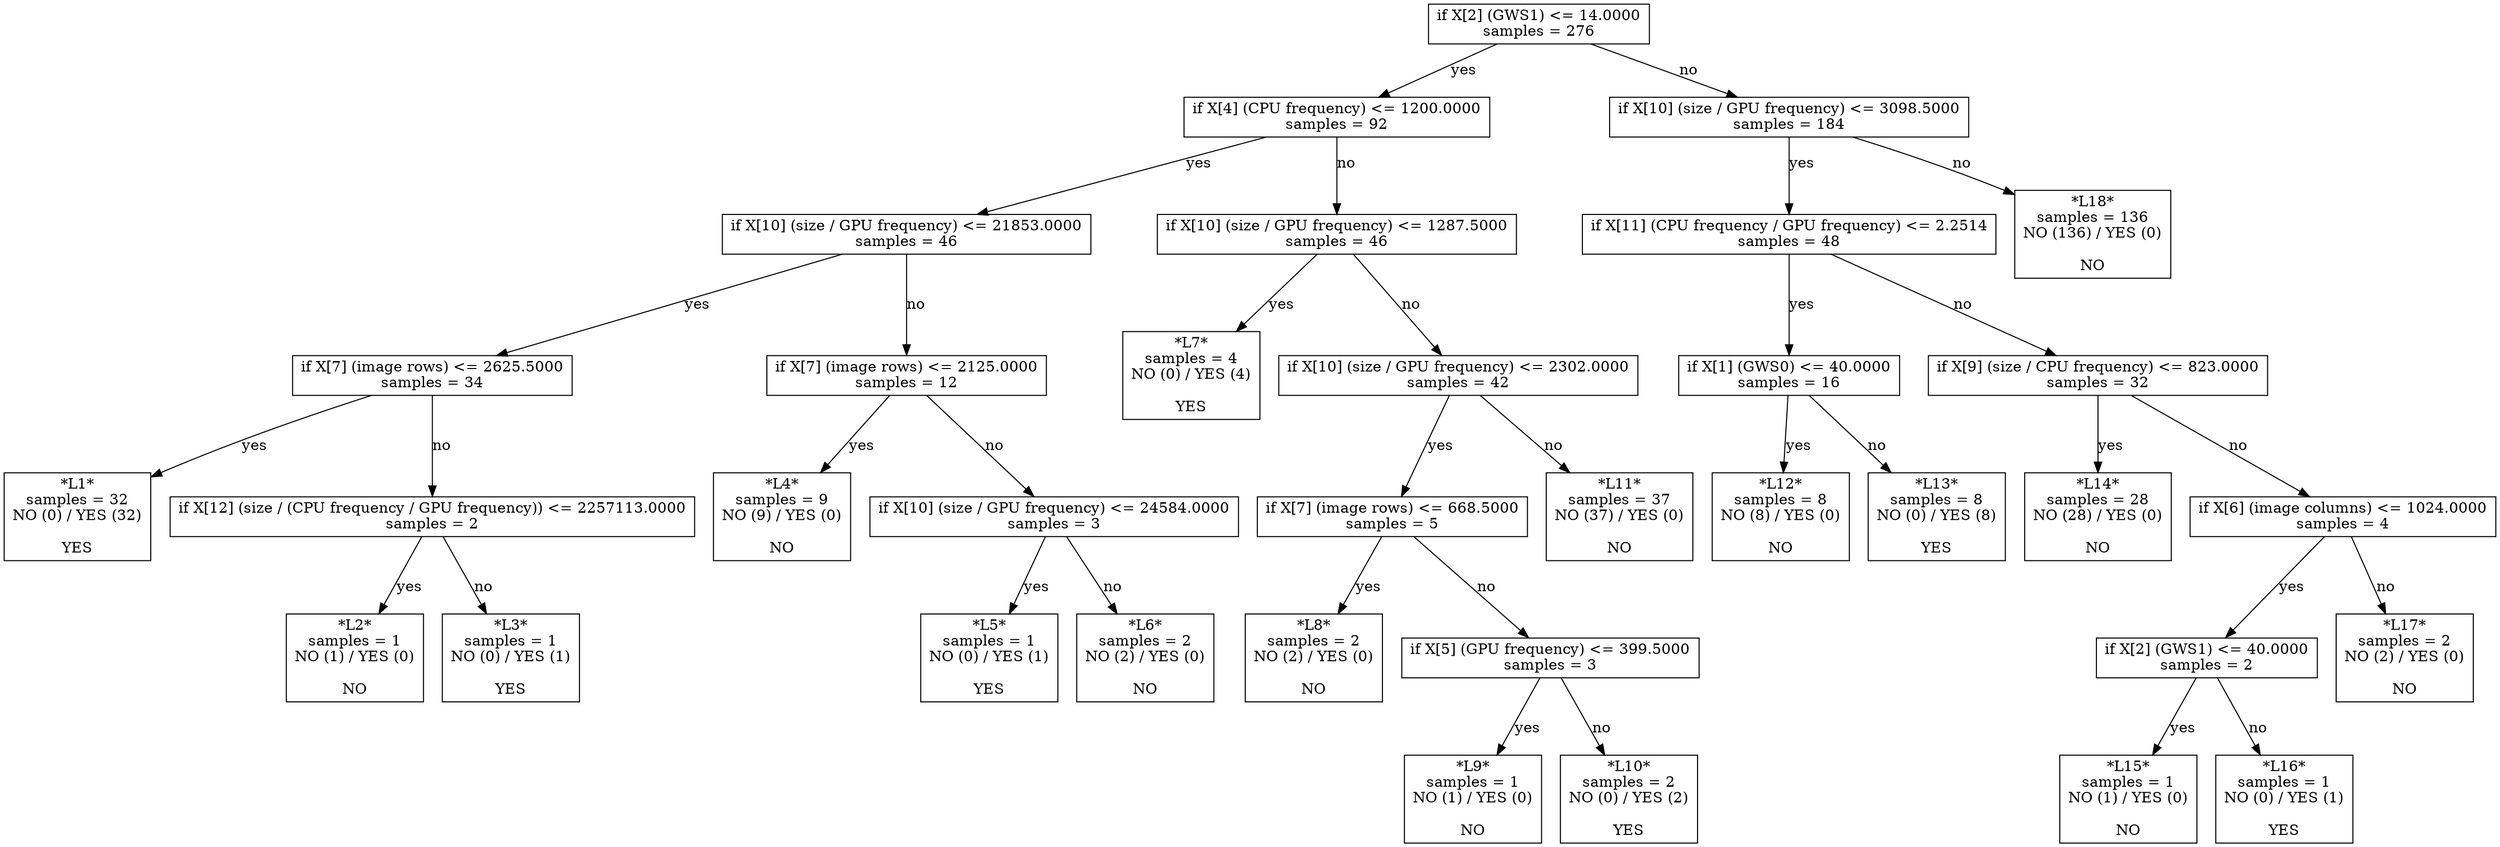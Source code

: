 digraph Tree {
0 [label="if X[2] (GWS1) <= 14.0000\nsamples = 276", shape="box"] ;
1 [label="if X[4] (CPU frequency) <= 1200.0000\nsamples = 92", shape="box"] ;
0 -> 1 [label="yes"];
2 [label="if X[10] (size / GPU frequency) <= 21853.0000\nsamples = 46", shape="box"] ;
1 -> 2 [label="yes"];
3 [label="if X[7] (image rows) <= 2625.5000\nsamples = 34", shape="box"] ;
2 -> 3 [label="yes"];
4 [label="*L1*\nsamples = 32\nNO (0) / YES (32)\n\nYES", shape="box"] ;
3 -> 4 [label="yes"];
5 [label="if X[12] (size / (CPU frequency / GPU frequency)) <= 2257113.0000\nsamples = 2", shape="box"] ;
3 -> 5 [label="no"];
6 [label="*L2*\nsamples = 1\nNO (1) / YES (0)\n\nNO", shape="box"] ;
5 -> 6 [label="yes"];
7 [label="*L3*\nsamples = 1\nNO (0) / YES (1)\n\nYES", shape="box"] ;
5 -> 7 [label="no"];
8 [label="if X[7] (image rows) <= 2125.0000\nsamples = 12", shape="box"] ;
2 -> 8 [label="no"];
9 [label="*L4*\nsamples = 9\nNO (9) / YES (0)\n\nNO", shape="box"] ;
8 -> 9 [label="yes"];
10 [label="if X[10] (size / GPU frequency) <= 24584.0000\nsamples = 3", shape="box"] ;
8 -> 10 [label="no"];
11 [label="*L5*\nsamples = 1\nNO (0) / YES (1)\n\nYES", shape="box"] ;
10 -> 11 [label="yes"];
12 [label="*L6*\nsamples = 2\nNO (2) / YES (0)\n\nNO", shape="box"] ;
10 -> 12 [label="no"];
13 [label="if X[10] (size / GPU frequency) <= 1287.5000\nsamples = 46", shape="box"] ;
1 -> 13 [label="no"];
14 [label="*L7*\nsamples = 4\nNO (0) / YES (4)\n\nYES", shape="box"] ;
13 -> 14 [label="yes"];
15 [label="if X[10] (size / GPU frequency) <= 2302.0000\nsamples = 42", shape="box"] ;
13 -> 15 [label="no"];
16 [label="if X[7] (image rows) <= 668.5000\nsamples = 5", shape="box"] ;
15 -> 16 [label="yes"];
17 [label="*L8*\nsamples = 2\nNO (2) / YES (0)\n\nNO", shape="box"] ;
16 -> 17 [label="yes"];
18 [label="if X[5] (GPU frequency) <= 399.5000\nsamples = 3", shape="box"] ;
16 -> 18 [label="no"];
19 [label="*L9*\nsamples = 1\nNO (1) / YES (0)\n\nNO", shape="box"] ;
18 -> 19 [label="yes"];
20 [label="*L10*\nsamples = 2\nNO (0) / YES (2)\n\nYES", shape="box"] ;
18 -> 20 [label="no"];
21 [label="*L11*\nsamples = 37\nNO (37) / YES (0)\n\nNO", shape="box"] ;
15 -> 21 [label="no"];
22 [label="if X[10] (size / GPU frequency) <= 3098.5000\nsamples = 184", shape="box"] ;
0 -> 22 [label="no"];
23 [label="if X[11] (CPU frequency / GPU frequency) <= 2.2514\nsamples = 48", shape="box"] ;
22 -> 23 [label="yes"];
24 [label="if X[1] (GWS0) <= 40.0000\nsamples = 16", shape="box"] ;
23 -> 24 [label="yes"];
25 [label="*L12*\nsamples = 8\nNO (8) / YES (0)\n\nNO", shape="box"] ;
24 -> 25 [label="yes"];
26 [label="*L13*\nsamples = 8\nNO (0) / YES (8)\n\nYES", shape="box"] ;
24 -> 26 [label="no"];
27 [label="if X[9] (size / CPU frequency) <= 823.0000\nsamples = 32", shape="box"] ;
23 -> 27 [label="no"];
28 [label="*L14*\nsamples = 28\nNO (28) / YES (0)\n\nNO", shape="box"] ;
27 -> 28 [label="yes"];
29 [label="if X[6] (image columns) <= 1024.0000\nsamples = 4", shape="box"] ;
27 -> 29 [label="no"];
30 [label="if X[2] (GWS1) <= 40.0000\nsamples = 2", shape="box"] ;
29 -> 30 [label="yes"];
31 [label="*L15*\nsamples = 1\nNO (1) / YES (0)\n\nNO", shape="box"] ;
30 -> 31 [label="yes"];
32 [label="*L16*\nsamples = 1\nNO (0) / YES (1)\n\nYES", shape="box"] ;
30 -> 32 [label="no"];
33 [label="*L17*\nsamples = 2\nNO (2) / YES (0)\n\nNO", shape="box"] ;
29 -> 33 [label="no"];
34 [label="*L18*\nsamples = 136\nNO (136) / YES (0)\n\nNO", shape="box"] ;
22 -> 34 [label="no"];
}
